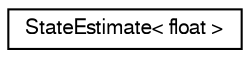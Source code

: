 digraph "Graphical Class Hierarchy"
{
  edge [fontname="FreeSans",fontsize="10",labelfontname="FreeSans",labelfontsize="10"];
  node [fontname="FreeSans",fontsize="10",shape=record];
  rankdir="LR";
  Node1 [label="StateEstimate\< float \>",height=0.2,width=0.4,color="black", fillcolor="white", style="filled",URL="$dd/df3/struct_state_estimate.html"];
}
